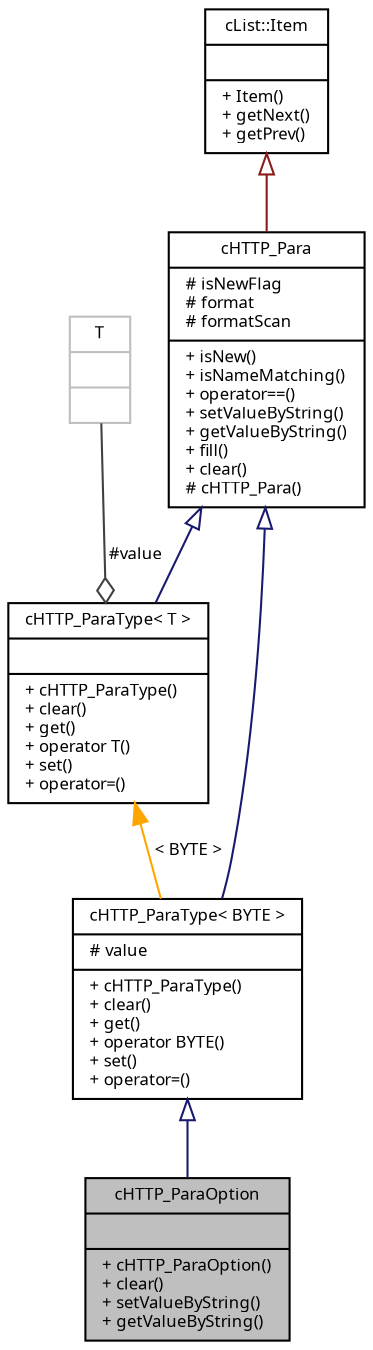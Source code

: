 digraph "cHTTP_ParaOption"
{
  edge [fontname="Sans",fontsize="8",labelfontname="Sans",labelfontsize="8"];
  node [fontname="Sans",fontsize="8",shape=record];
  Node1 [label="{cHTTP_ParaOption\n||+ cHTTP_ParaOption()\l+ clear()\l+ setValueByString()\l+ getValueByString()\l}",height=0.2,width=0.4,color="black", fillcolor="grey75", style="filled", fontcolor="black"];
  Node2 -> Node1 [dir="back",color="midnightblue",fontsize="8",style="solid",arrowtail="onormal",fontname="Sans"];
  Node2 [label="{cHTTP_ParaType\< BYTE \>\n|# value\l|+ cHTTP_ParaType()\l+ clear()\l+ get()\l+ operator BYTE()\l+ set()\l+ operator=()\l}",height=0.2,width=0.4,color="black", fillcolor="white", style="filled",URL="$classc_h_t_t_p___para_type.html"];
  Node3 -> Node2 [dir="back",color="midnightblue",fontsize="8",style="solid",arrowtail="onormal",fontname="Sans"];
  Node3 [label="{cHTTP_Para\n|# isNewFlag\l# format\l# formatScan\l|+ isNew()\l+ isNameMatching()\l+ operator==()\l+ setValueByString()\l+ getValueByString()\l+ fill()\l+ clear()\l# cHTTP_Para()\l}",height=0.2,width=0.4,color="black", fillcolor="white", style="filled",URL="$classc_h_t_t_p___para.html",tooltip="Abstract class defining a command parameter. "];
  Node4 -> Node3 [dir="back",color="firebrick4",fontsize="8",style="solid",arrowtail="onormal",fontname="Sans"];
  Node4 [label="{cList::Item\n||+ Item()\l+ getNext()\l+ getPrev()\l}",height=0.2,width=0.4,color="black", fillcolor="white", style="filled",URL="$classc_list_1_1_item.html",tooltip="Base class for list items. "];
  Node5 -> Node2 [dir="back",color="orange",fontsize="8",style="solid",label=" \< BYTE \>" ,fontname="Sans"];
  Node5 [label="{cHTTP_ParaType\< T \>\n||+ cHTTP_ParaType()\l+ clear()\l+ get()\l+ operator T()\l+ set()\l+ operator=()\l}",height=0.2,width=0.4,color="black", fillcolor="white", style="filled",URL="$classc_h_t_t_p___para_type.html",tooltip="Template class to define a parameter with basic data types. "];
  Node3 -> Node5 [dir="back",color="midnightblue",fontsize="8",style="solid",arrowtail="onormal",fontname="Sans"];
  Node6 -> Node5 [color="grey25",fontsize="8",style="solid",label=" #value" ,arrowhead="odiamond",fontname="Sans"];
  Node6 [label="{T\n||}",height=0.2,width=0.4,color="grey75", fillcolor="white", style="filled"];
}
